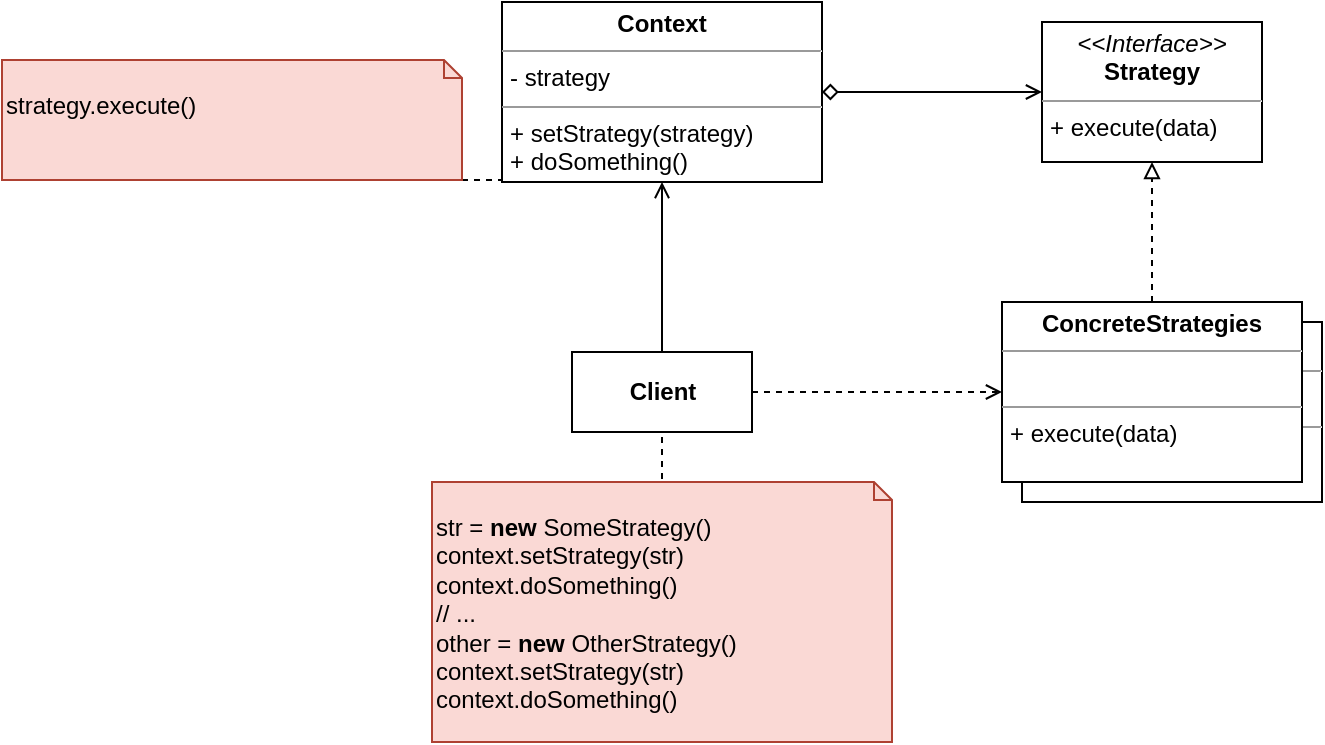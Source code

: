 <mxfile version="20.8.16" type="device"><diagram name="Page-1" id="BumJiWahjljeF098ArYt"><mxGraphModel dx="714" dy="777" grid="1" gridSize="10" guides="1" tooltips="1" connect="1" arrows="1" fold="1" page="1" pageScale="1" pageWidth="827" pageHeight="1169" math="0" shadow="0"><root><mxCell id="0"/><mxCell id="1" parent="0"/><mxCell id="KLn_W2nICTQw3A_Jqaqc-11" style="edgeStyle=orthogonalEdgeStyle;rounded=0;orthogonalLoop=1;jettySize=auto;html=1;exitX=1;exitY=0.5;exitDx=0;exitDy=0;endArrow=open;endFill=0;startArrow=diamond;startFill=0;" edge="1" parent="1" source="KLn_W2nICTQw3A_Jqaqc-1" target="KLn_W2nICTQw3A_Jqaqc-2"><mxGeometry relative="1" as="geometry"/></mxCell><mxCell id="KLn_W2nICTQw3A_Jqaqc-1" value="&lt;p style=&quot;margin:0px;margin-top:4px;text-align:center;&quot;&gt;&lt;b&gt;Context&lt;/b&gt;&lt;/p&gt;&lt;hr size=&quot;1&quot;&gt;&lt;p style=&quot;margin:0px;margin-left:4px;&quot;&gt;- strategy&lt;/p&gt;&lt;hr size=&quot;1&quot;&gt;&lt;p style=&quot;margin:0px;margin-left:4px;&quot;&gt;+ setStrategy(strategy)&lt;/p&gt;&lt;p style=&quot;margin:0px;margin-left:4px;&quot;&gt;+ doSomething()&lt;/p&gt;" style="verticalAlign=top;align=left;overflow=fill;fontSize=12;fontFamily=Helvetica;html=1;" vertex="1" parent="1"><mxGeometry x="290" y="360" width="160" height="90" as="geometry"/></mxCell><mxCell id="KLn_W2nICTQw3A_Jqaqc-2" value="&lt;p style=&quot;margin:0px;margin-top:4px;text-align:center;&quot;&gt;&lt;i&gt;&amp;lt;&amp;lt;Interface&amp;gt;&amp;gt;&lt;/i&gt;&lt;br&gt;&lt;b&gt;Strategy&lt;/b&gt;&lt;/p&gt;&lt;hr size=&quot;1&quot;&gt;&lt;p style=&quot;margin:0px;margin-left:4px;&quot;&gt;+ execute(data)&lt;/p&gt;" style="verticalAlign=top;align=left;overflow=fill;fontSize=12;fontFamily=Helvetica;html=1;" vertex="1" parent="1"><mxGeometry x="560" y="370" width="110" height="70" as="geometry"/></mxCell><mxCell id="KLn_W2nICTQw3A_Jqaqc-5" value="" style="group" vertex="1" connectable="0" parent="1"><mxGeometry x="540" y="510" width="160" height="100" as="geometry"/></mxCell><mxCell id="KLn_W2nICTQw3A_Jqaqc-4" value="&lt;p style=&quot;margin:0px;margin-top:4px;text-align:center;&quot;&gt;&lt;b&gt;ConcreteStrategies&lt;/b&gt;&lt;/p&gt;&lt;hr size=&quot;1&quot;&gt;&lt;p style=&quot;margin:0px;margin-left:4px;&quot;&gt;&lt;br&gt;&lt;/p&gt;&lt;hr size=&quot;1&quot;&gt;&lt;p style=&quot;margin:0px;margin-left:4px;&quot;&gt;+ execute(data)&lt;/p&gt;" style="verticalAlign=top;align=left;overflow=fill;fontSize=12;fontFamily=Helvetica;html=1;" vertex="1" parent="KLn_W2nICTQw3A_Jqaqc-5"><mxGeometry x="10" y="10" width="150" height="90" as="geometry"/></mxCell><mxCell id="KLn_W2nICTQw3A_Jqaqc-3" value="&lt;p style=&quot;margin:0px;margin-top:4px;text-align:center;&quot;&gt;&lt;b&gt;ConcreteStrategies&lt;/b&gt;&lt;/p&gt;&lt;hr size=&quot;1&quot;&gt;&lt;p style=&quot;margin:0px;margin-left:4px;&quot;&gt;&lt;br&gt;&lt;/p&gt;&lt;hr size=&quot;1&quot;&gt;&lt;p style=&quot;margin:0px;margin-left:4px;&quot;&gt;+ execute(data)&lt;/p&gt;" style="verticalAlign=top;align=left;overflow=fill;fontSize=12;fontFamily=Helvetica;html=1;" vertex="1" parent="KLn_W2nICTQw3A_Jqaqc-5"><mxGeometry width="150" height="90" as="geometry"/></mxCell><mxCell id="KLn_W2nICTQw3A_Jqaqc-9" style="edgeStyle=orthogonalEdgeStyle;rounded=0;orthogonalLoop=1;jettySize=auto;html=1;exitX=0.5;exitY=0;exitDx=0;exitDy=0;endArrow=open;endFill=0;" edge="1" parent="1" source="KLn_W2nICTQw3A_Jqaqc-6" target="KLn_W2nICTQw3A_Jqaqc-1"><mxGeometry relative="1" as="geometry"/></mxCell><mxCell id="KLn_W2nICTQw3A_Jqaqc-10" style="edgeStyle=orthogonalEdgeStyle;rounded=0;orthogonalLoop=1;jettySize=auto;html=1;exitX=1;exitY=0.5;exitDx=0;exitDy=0;endArrow=open;endFill=0;dashed=1;" edge="1" parent="1" source="KLn_W2nICTQw3A_Jqaqc-6" target="KLn_W2nICTQw3A_Jqaqc-3"><mxGeometry relative="1" as="geometry"/></mxCell><mxCell id="KLn_W2nICTQw3A_Jqaqc-6" value="&lt;b&gt;Client&lt;/b&gt;" style="html=1;" vertex="1" parent="1"><mxGeometry x="325" y="535" width="90" height="40" as="geometry"/></mxCell><mxCell id="KLn_W2nICTQw3A_Jqaqc-13" style="edgeStyle=orthogonalEdgeStyle;rounded=0;orthogonalLoop=1;jettySize=auto;html=1;exitX=1;exitY=1;exitDx=0;exitDy=0;exitPerimeter=0;entryX=0;entryY=1;entryDx=0;entryDy=0;dashed=1;endArrow=none;endFill=0;" edge="1" parent="1" source="KLn_W2nICTQw3A_Jqaqc-7" target="KLn_W2nICTQw3A_Jqaqc-1"><mxGeometry relative="1" as="geometry"/></mxCell><mxCell id="KLn_W2nICTQw3A_Jqaqc-7" value="strategy.execute()" style="shape=note2;boundedLbl=1;whiteSpace=wrap;html=1;size=9;verticalAlign=top;align=left;fillColor=#fad9d5;strokeColor=#ae4132;" vertex="1" parent="1"><mxGeometry x="40" y="389" width="230" height="60" as="geometry"/></mxCell><mxCell id="KLn_W2nICTQw3A_Jqaqc-14" style="edgeStyle=orthogonalEdgeStyle;rounded=0;orthogonalLoop=1;jettySize=auto;html=1;exitX=0;exitY=0;exitDx=110.5;exitDy=0;exitPerimeter=0;entryX=0.5;entryY=1;entryDx=0;entryDy=0;dashed=1;endArrow=none;endFill=0;" edge="1" parent="1" source="KLn_W2nICTQw3A_Jqaqc-8" target="KLn_W2nICTQw3A_Jqaqc-6"><mxGeometry relative="1" as="geometry"/></mxCell><mxCell id="KLn_W2nICTQw3A_Jqaqc-8" value="str = &lt;b&gt;new&lt;/b&gt; SomeStrategy()&lt;br&gt;context.setStrategy(str)&lt;br&gt;context.doSomething()&lt;br&gt;// ...&lt;br&gt;other = &lt;b&gt;new&lt;/b&gt; OtherStrategy()&lt;br&gt;context.setStrategy(str)&lt;br style=&quot;border-color: var(--border-color);&quot;&gt;context.doSomething()" style="shape=note2;boundedLbl=1;whiteSpace=wrap;html=1;size=9;verticalAlign=top;align=left;fillColor=#fad9d5;strokeColor=#ae4132;" vertex="1" parent="1"><mxGeometry x="255" y="600" width="230" height="130" as="geometry"/></mxCell><mxCell id="KLn_W2nICTQw3A_Jqaqc-12" style="edgeStyle=orthogonalEdgeStyle;rounded=0;orthogonalLoop=1;jettySize=auto;html=1;exitX=0.5;exitY=0;exitDx=0;exitDy=0;dashed=1;endArrow=block;endFill=0;" edge="1" parent="1" source="KLn_W2nICTQw3A_Jqaqc-3" target="KLn_W2nICTQw3A_Jqaqc-2"><mxGeometry relative="1" as="geometry"/></mxCell></root></mxGraphModel></diagram></mxfile>